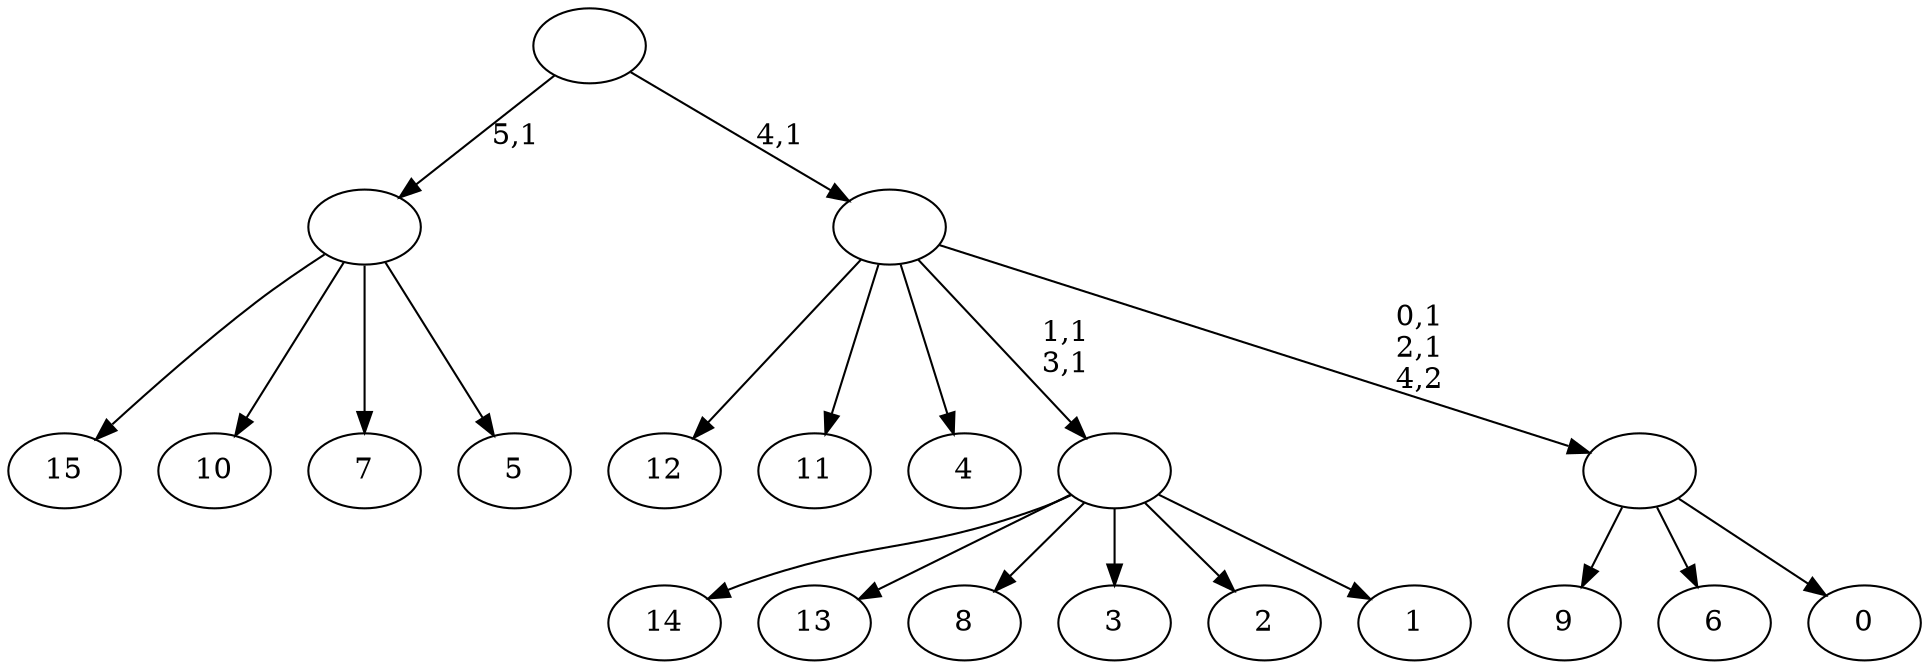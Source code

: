 digraph T {
	22 [label="15"]
	21 [label="14"]
	20 [label="13"]
	19 [label="12"]
	18 [label="11"]
	17 [label="10"]
	16 [label="9"]
	15 [label="8"]
	14 [label="7"]
	13 [label="6"]
	12 [label="5"]
	11 [label=""]
	10 [label="4"]
	9 [label="3"]
	8 [label="2"]
	7 [label="1"]
	6 [label=""]
	4 [label="0"]
	3 [label=""]
	1 [label=""]
	0 [label=""]
	11 -> 22 [label=""]
	11 -> 17 [label=""]
	11 -> 14 [label=""]
	11 -> 12 [label=""]
	6 -> 21 [label=""]
	6 -> 20 [label=""]
	6 -> 15 [label=""]
	6 -> 9 [label=""]
	6 -> 8 [label=""]
	6 -> 7 [label=""]
	3 -> 16 [label=""]
	3 -> 13 [label=""]
	3 -> 4 [label=""]
	1 -> 3 [label="0,1\n2,1\n4,2"]
	1 -> 6 [label="1,1\n3,1"]
	1 -> 19 [label=""]
	1 -> 18 [label=""]
	1 -> 10 [label=""]
	0 -> 11 [label="5,1"]
	0 -> 1 [label="4,1"]
}
